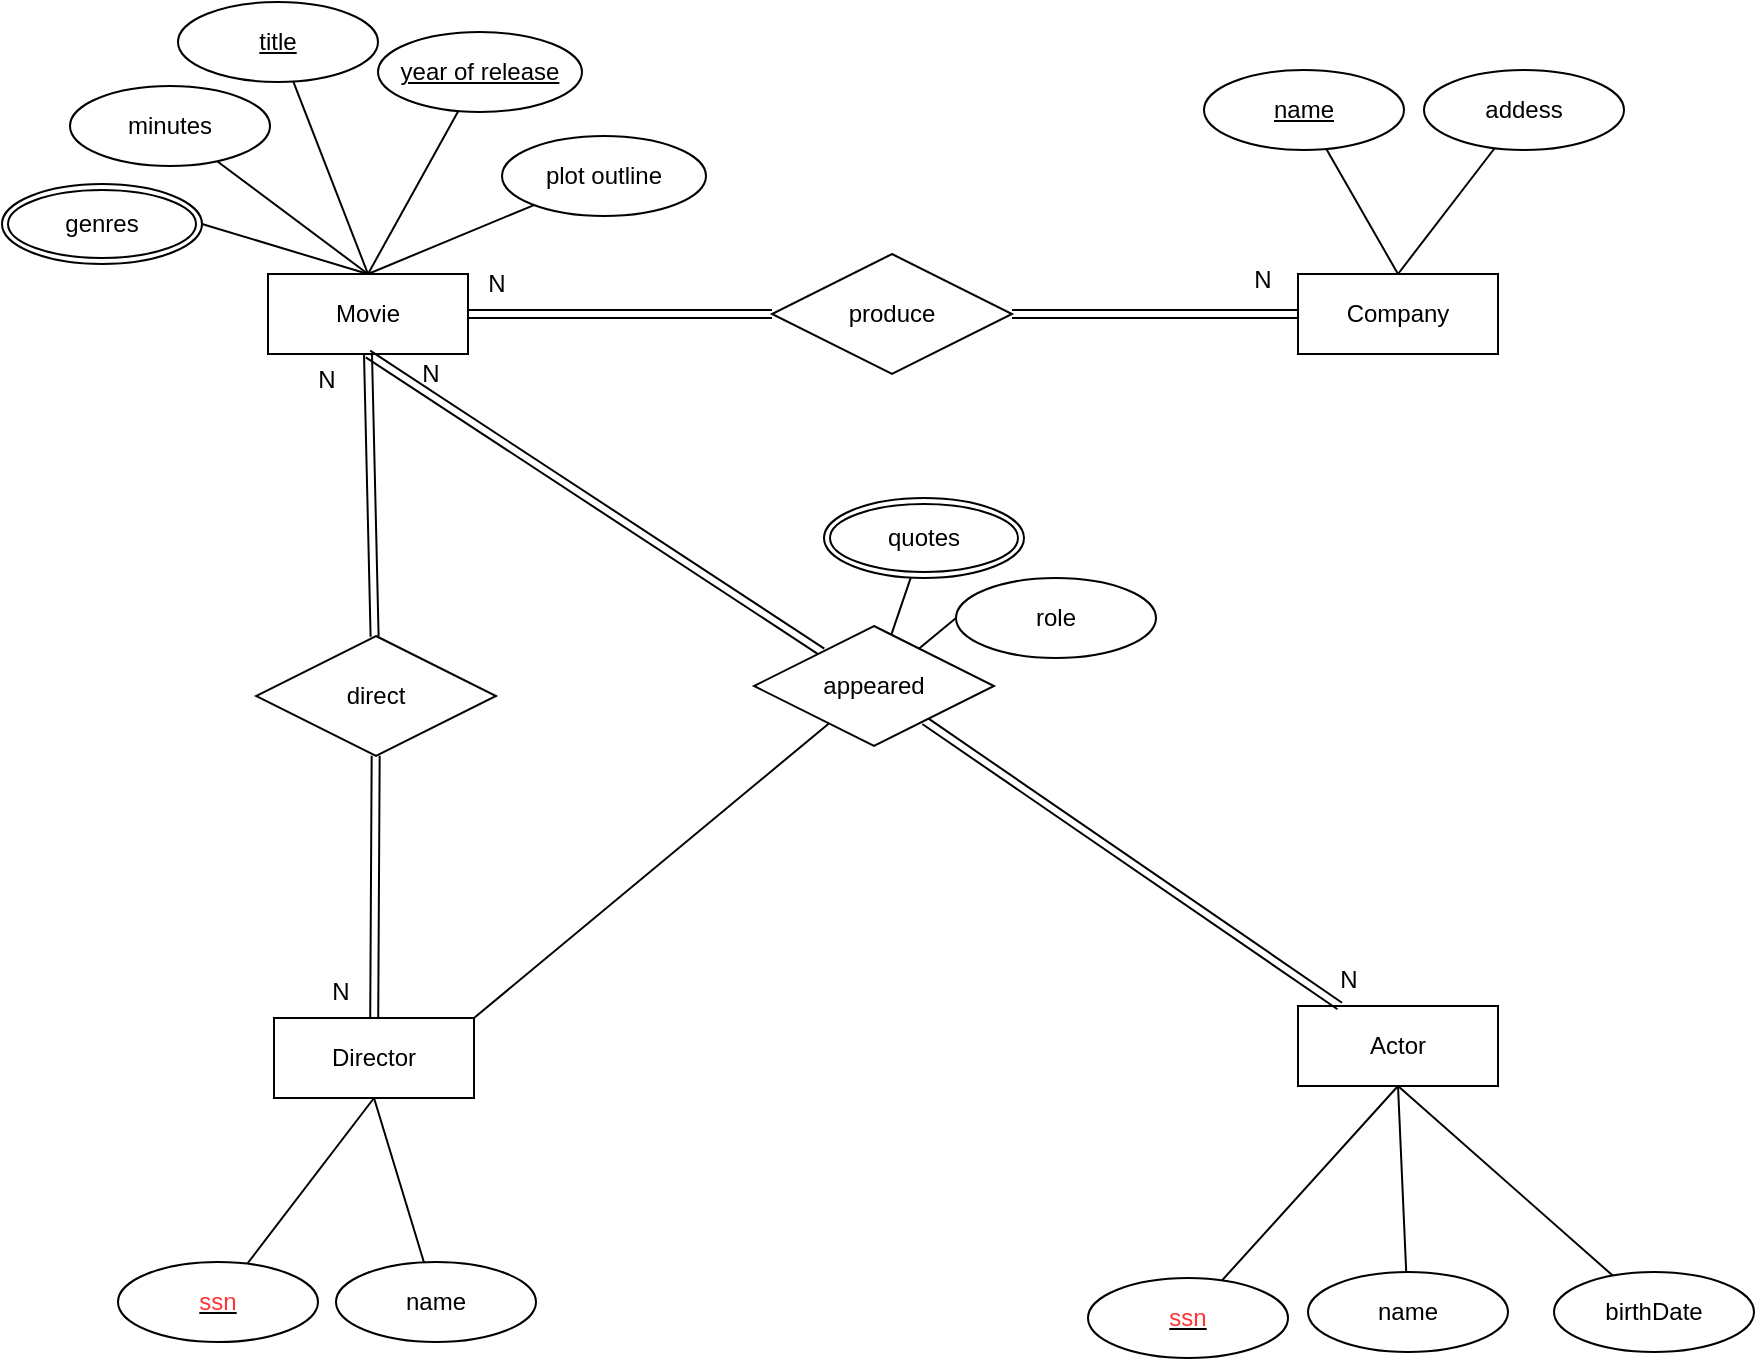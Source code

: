 <mxfile version="24.2.0" type="github">
  <diagram name="페이지-1" id="mjFrXahVR4kHwiT1oNfT">
    <mxGraphModel dx="1145" dy="805" grid="0" gridSize="10" guides="1" tooltips="1" connect="1" arrows="1" fold="1" page="1" pageScale="1" pageWidth="1600" pageHeight="900" math="0" shadow="0">
      <root>
        <mxCell id="0" />
        <mxCell id="1" parent="0" />
        <mxCell id="HttRAKErzIjSeqWAfoua-1" value="Director" style="whiteSpace=wrap;html=1;align=center;" vertex="1" parent="1">
          <mxGeometry x="365" y="610" width="100" height="40" as="geometry" />
        </mxCell>
        <mxCell id="HttRAKErzIjSeqWAfoua-25" style="edgeStyle=orthogonalEdgeStyle;rounded=0;orthogonalLoop=1;jettySize=auto;html=1;entryX=0;entryY=0.5;entryDx=0;entryDy=0;endArrow=none;endFill=0;shape=link;" edge="1" parent="1" source="HttRAKErzIjSeqWAfoua-2" target="HttRAKErzIjSeqWAfoua-24">
          <mxGeometry relative="1" as="geometry" />
        </mxCell>
        <mxCell id="HttRAKErzIjSeqWAfoua-2" value="Movie" style="whiteSpace=wrap;html=1;align=center;" vertex="1" parent="1">
          <mxGeometry x="362" y="238" width="100" height="40" as="geometry" />
        </mxCell>
        <mxCell id="HttRAKErzIjSeqWAfoua-5" value="Company" style="whiteSpace=wrap;html=1;align=center;" vertex="1" parent="1">
          <mxGeometry x="877" y="238" width="100" height="40" as="geometry" />
        </mxCell>
        <mxCell id="HttRAKErzIjSeqWAfoua-6" value="Actor" style="whiteSpace=wrap;html=1;align=center;" vertex="1" parent="1">
          <mxGeometry x="877" y="604" width="100" height="40" as="geometry" />
        </mxCell>
        <mxCell id="HttRAKErzIjSeqWAfoua-29" style="rounded=0;orthogonalLoop=1;jettySize=auto;html=1;endArrow=none;endFill=0;entryX=0.5;entryY=0;entryDx=0;entryDy=0;" edge="1" parent="1" source="HttRAKErzIjSeqWAfoua-7" target="HttRAKErzIjSeqWAfoua-2">
          <mxGeometry relative="1" as="geometry" />
        </mxCell>
        <mxCell id="HttRAKErzIjSeqWAfoua-7" value="&lt;u&gt;title&lt;/u&gt;" style="ellipse;whiteSpace=wrap;html=1;align=center;" vertex="1" parent="1">
          <mxGeometry x="317" y="102" width="100" height="40" as="geometry" />
        </mxCell>
        <mxCell id="HttRAKErzIjSeqWAfoua-34" style="rounded=0;orthogonalLoop=1;jettySize=auto;html=1;endArrow=none;endFill=0;entryX=0.5;entryY=0;entryDx=0;entryDy=0;" edge="1" parent="1" source="HttRAKErzIjSeqWAfoua-9" target="HttRAKErzIjSeqWAfoua-2">
          <mxGeometry relative="1" as="geometry">
            <mxPoint x="412" y="238" as="targetPoint" />
          </mxGeometry>
        </mxCell>
        <mxCell id="HttRAKErzIjSeqWAfoua-9" value="&lt;u&gt;year of release&lt;/u&gt;" style="ellipse;whiteSpace=wrap;html=1;align=center;" vertex="1" parent="1">
          <mxGeometry x="417" y="117" width="102" height="40" as="geometry" />
        </mxCell>
        <mxCell id="HttRAKErzIjSeqWAfoua-30" style="rounded=0;orthogonalLoop=1;jettySize=auto;html=1;entryX=0.5;entryY=0;entryDx=0;entryDy=0;endArrow=none;endFill=0;" edge="1" parent="1" source="HttRAKErzIjSeqWAfoua-10" target="HttRAKErzIjSeqWAfoua-2">
          <mxGeometry relative="1" as="geometry" />
        </mxCell>
        <mxCell id="HttRAKErzIjSeqWAfoua-10" value="minutes" style="ellipse;whiteSpace=wrap;html=1;align=center;" vertex="1" parent="1">
          <mxGeometry x="263" y="144" width="100" height="40" as="geometry" />
        </mxCell>
        <mxCell id="HttRAKErzIjSeqWAfoua-32" style="rounded=0;orthogonalLoop=1;jettySize=auto;html=1;entryX=0.5;entryY=0;entryDx=0;entryDy=0;endArrow=none;endFill=0;exitX=1;exitY=0.5;exitDx=0;exitDy=0;" edge="1" parent="1" source="HttRAKErzIjSeqWAfoua-70" target="HttRAKErzIjSeqWAfoua-2">
          <mxGeometry relative="1" as="geometry">
            <mxPoint x="295" y="201" as="sourcePoint" />
          </mxGeometry>
        </mxCell>
        <mxCell id="HttRAKErzIjSeqWAfoua-63" style="rounded=0;orthogonalLoop=1;jettySize=auto;html=1;endArrow=none;endFill=0;entryX=1;entryY=0;entryDx=0;entryDy=0;" edge="1" parent="1" source="HttRAKErzIjSeqWAfoua-61" target="HttRAKErzIjSeqWAfoua-1">
          <mxGeometry relative="1" as="geometry">
            <mxPoint x="598" y="630" as="sourcePoint" />
          </mxGeometry>
        </mxCell>
        <mxCell id="HttRAKErzIjSeqWAfoua-22" style="rounded=0;orthogonalLoop=1;jettySize=auto;html=1;entryX=0.5;entryY=1;entryDx=0;entryDy=0;endArrow=none;endFill=0;shape=link;" edge="1" parent="1" source="HttRAKErzIjSeqWAfoua-21" target="HttRAKErzIjSeqWAfoua-2">
          <mxGeometry relative="1" as="geometry" />
        </mxCell>
        <mxCell id="HttRAKErzIjSeqWAfoua-23" style="rounded=0;orthogonalLoop=1;jettySize=auto;html=1;endArrow=none;endFill=0;shape=link;" edge="1" parent="1" source="HttRAKErzIjSeqWAfoua-21" target="HttRAKErzIjSeqWAfoua-1">
          <mxGeometry relative="1" as="geometry" />
        </mxCell>
        <mxCell id="HttRAKErzIjSeqWAfoua-21" value="direct" style="shape=rhombus;perimeter=rhombusPerimeter;whiteSpace=wrap;html=1;align=center;" vertex="1" parent="1">
          <mxGeometry x="356" y="419" width="120" height="60" as="geometry" />
        </mxCell>
        <mxCell id="HttRAKErzIjSeqWAfoua-26" style="edgeStyle=orthogonalEdgeStyle;rounded=0;orthogonalLoop=1;jettySize=auto;html=1;endArrow=none;endFill=0;shape=link;" edge="1" parent="1" source="HttRAKErzIjSeqWAfoua-24" target="HttRAKErzIjSeqWAfoua-5">
          <mxGeometry relative="1" as="geometry" />
        </mxCell>
        <mxCell id="HttRAKErzIjSeqWAfoua-24" value="produce" style="shape=rhombus;perimeter=rhombusPerimeter;whiteSpace=wrap;html=1;align=center;" vertex="1" parent="1">
          <mxGeometry x="614" y="228" width="120" height="60" as="geometry" />
        </mxCell>
        <mxCell id="HttRAKErzIjSeqWAfoua-33" style="rounded=0;orthogonalLoop=1;jettySize=auto;html=1;entryX=0.5;entryY=0;entryDx=0;entryDy=0;endArrow=none;endFill=0;" edge="1" parent="1" source="HttRAKErzIjSeqWAfoua-27" target="HttRAKErzIjSeqWAfoua-2">
          <mxGeometry relative="1" as="geometry" />
        </mxCell>
        <mxCell id="HttRAKErzIjSeqWAfoua-27" value="plot outline" style="ellipse;whiteSpace=wrap;html=1;align=center;" vertex="1" parent="1">
          <mxGeometry x="479" y="169" width="102" height="40" as="geometry" />
        </mxCell>
        <mxCell id="HttRAKErzIjSeqWAfoua-40" style="rounded=0;orthogonalLoop=1;jettySize=auto;html=1;endArrow=none;endFill=0;entryX=0.5;entryY=0;entryDx=0;entryDy=0;" edge="1" parent="1" source="HttRAKErzIjSeqWAfoua-37" target="HttRAKErzIjSeqWAfoua-5">
          <mxGeometry relative="1" as="geometry" />
        </mxCell>
        <mxCell id="HttRAKErzIjSeqWAfoua-37" value="&lt;u&gt;name&lt;/u&gt;" style="ellipse;whiteSpace=wrap;html=1;align=center;" vertex="1" parent="1">
          <mxGeometry x="830" y="136" width="100" height="40" as="geometry" />
        </mxCell>
        <mxCell id="HttRAKErzIjSeqWAfoua-41" style="rounded=0;orthogonalLoop=1;jettySize=auto;html=1;endArrow=none;endFill=0;" edge="1" parent="1" source="HttRAKErzIjSeqWAfoua-39">
          <mxGeometry relative="1" as="geometry">
            <mxPoint x="927" y="238" as="targetPoint" />
          </mxGeometry>
        </mxCell>
        <mxCell id="HttRAKErzIjSeqWAfoua-39" value="addess" style="ellipse;whiteSpace=wrap;html=1;align=center;" vertex="1" parent="1">
          <mxGeometry x="940" y="136" width="100" height="40" as="geometry" />
        </mxCell>
        <mxCell id="HttRAKErzIjSeqWAfoua-46" style="rounded=0;orthogonalLoop=1;jettySize=auto;html=1;entryX=0.5;entryY=1;entryDx=0;entryDy=0;endArrow=none;endFill=0;" edge="1" parent="1" source="HttRAKErzIjSeqWAfoua-42" target="HttRAKErzIjSeqWAfoua-6">
          <mxGeometry relative="1" as="geometry" />
        </mxCell>
        <mxCell id="HttRAKErzIjSeqWAfoua-42" value="name" style="ellipse;whiteSpace=wrap;html=1;align=center;" vertex="1" parent="1">
          <mxGeometry x="882" y="737" width="100" height="40" as="geometry" />
        </mxCell>
        <mxCell id="HttRAKErzIjSeqWAfoua-47" style="rounded=0;orthogonalLoop=1;jettySize=auto;html=1;entryX=0.5;entryY=1;entryDx=0;entryDy=0;endArrow=none;endFill=0;" edge="1" parent="1" source="HttRAKErzIjSeqWAfoua-43" target="HttRAKErzIjSeqWAfoua-6">
          <mxGeometry relative="1" as="geometry" />
        </mxCell>
        <mxCell id="HttRAKErzIjSeqWAfoua-43" value="birthDate" style="ellipse;whiteSpace=wrap;html=1;align=center;" vertex="1" parent="1">
          <mxGeometry x="1005" y="737" width="100" height="40" as="geometry" />
        </mxCell>
        <mxCell id="HttRAKErzIjSeqWAfoua-50" style="rounded=0;orthogonalLoop=1;jettySize=auto;html=1;endArrow=none;endFill=0;entryX=0.5;entryY=1;entryDx=0;entryDy=0;" edge="1" parent="1" source="HttRAKErzIjSeqWAfoua-49" target="HttRAKErzIjSeqWAfoua-6">
          <mxGeometry relative="1" as="geometry" />
        </mxCell>
        <mxCell id="HttRAKErzIjSeqWAfoua-49" value="&lt;u&gt;&lt;font color=&quot;#ff3333&quot;&gt;ssn&lt;/font&gt;&lt;/u&gt;" style="ellipse;whiteSpace=wrap;html=1;align=center;" vertex="1" parent="1">
          <mxGeometry x="772" y="740" width="100" height="40" as="geometry" />
        </mxCell>
        <mxCell id="HttRAKErzIjSeqWAfoua-58" style="rounded=0;orthogonalLoop=1;jettySize=auto;html=1;entryX=0.5;entryY=1;entryDx=0;entryDy=0;endArrow=none;endFill=0;" edge="1" parent="1" source="HttRAKErzIjSeqWAfoua-51" target="HttRAKErzIjSeqWAfoua-1">
          <mxGeometry relative="1" as="geometry" />
        </mxCell>
        <mxCell id="HttRAKErzIjSeqWAfoua-51" value="&lt;u&gt;&lt;font color=&quot;#ff3333&quot;&gt;ssn&lt;/font&gt;&lt;/u&gt;" style="ellipse;whiteSpace=wrap;html=1;align=center;" vertex="1" parent="1">
          <mxGeometry x="287" y="732" width="100" height="40" as="geometry" />
        </mxCell>
        <mxCell id="HttRAKErzIjSeqWAfoua-60" style="rounded=0;orthogonalLoop=1;jettySize=auto;html=1;entryX=0.5;entryY=1;entryDx=0;entryDy=0;endArrow=none;endFill=0;" edge="1" parent="1" source="HttRAKErzIjSeqWAfoua-52" target="HttRAKErzIjSeqWAfoua-1">
          <mxGeometry relative="1" as="geometry" />
        </mxCell>
        <mxCell id="HttRAKErzIjSeqWAfoua-52" value="name" style="ellipse;whiteSpace=wrap;html=1;align=center;" vertex="1" parent="1">
          <mxGeometry x="396" y="732" width="100" height="40" as="geometry" />
        </mxCell>
        <mxCell id="HttRAKErzIjSeqWAfoua-64" style="rounded=0;orthogonalLoop=1;jettySize=auto;html=1;entryX=0.5;entryY=1;entryDx=0;entryDy=0;endArrow=none;endFill=0;shape=link;" edge="1" parent="1" source="HttRAKErzIjSeqWAfoua-61" target="HttRAKErzIjSeqWAfoua-2">
          <mxGeometry relative="1" as="geometry" />
        </mxCell>
        <mxCell id="HttRAKErzIjSeqWAfoua-65" style="rounded=0;orthogonalLoop=1;jettySize=auto;html=1;endArrow=none;endFill=0;shape=link;" edge="1" parent="1" source="HttRAKErzIjSeqWAfoua-61" target="HttRAKErzIjSeqWAfoua-6">
          <mxGeometry relative="1" as="geometry" />
        </mxCell>
        <mxCell id="HttRAKErzIjSeqWAfoua-79" style="rounded=0;orthogonalLoop=1;jettySize=auto;html=1;entryX=0;entryY=0.5;entryDx=0;entryDy=0;endArrow=none;endFill=0;" edge="1" parent="1" source="HttRAKErzIjSeqWAfoua-61" target="HttRAKErzIjSeqWAfoua-78">
          <mxGeometry relative="1" as="geometry" />
        </mxCell>
        <mxCell id="HttRAKErzIjSeqWAfoua-61" value="appeared" style="shape=rhombus;perimeter=rhombusPerimeter;whiteSpace=wrap;html=1;align=center;" vertex="1" parent="1">
          <mxGeometry x="605" y="414" width="120" height="60" as="geometry" />
        </mxCell>
        <mxCell id="HttRAKErzIjSeqWAfoua-70" value="genres" style="ellipse;shape=doubleEllipse;margin=3;whiteSpace=wrap;html=1;align=center;" vertex="1" parent="1">
          <mxGeometry x="229" y="193" width="100" height="40" as="geometry" />
        </mxCell>
        <mxCell id="HttRAKErzIjSeqWAfoua-78" value="role" style="ellipse;whiteSpace=wrap;html=1;align=center;" vertex="1" parent="1">
          <mxGeometry x="706" y="390" width="100" height="40" as="geometry" />
        </mxCell>
        <mxCell id="HttRAKErzIjSeqWAfoua-81" style="rounded=0;orthogonalLoop=1;jettySize=auto;html=1;endArrow=none;endFill=0;" edge="1" parent="1" source="HttRAKErzIjSeqWAfoua-80" target="HttRAKErzIjSeqWAfoua-61">
          <mxGeometry relative="1" as="geometry" />
        </mxCell>
        <mxCell id="HttRAKErzIjSeqWAfoua-80" value="quotes" style="ellipse;shape=doubleEllipse;margin=3;whiteSpace=wrap;html=1;align=center;" vertex="1" parent="1">
          <mxGeometry x="640" y="350" width="100" height="40" as="geometry" />
        </mxCell>
        <mxCell id="HttRAKErzIjSeqWAfoua-82" value="N" style="text;html=1;align=center;verticalAlign=middle;resizable=0;points=[];autosize=1;strokeColor=none;fillColor=none;" vertex="1" parent="1">
          <mxGeometry x="845" y="228" width="27" height="26" as="geometry" />
        </mxCell>
        <mxCell id="HttRAKErzIjSeqWAfoua-83" value="N" style="text;html=1;align=center;verticalAlign=middle;resizable=0;points=[];autosize=1;strokeColor=none;fillColor=none;" vertex="1" parent="1">
          <mxGeometry x="462" y="230" width="27" height="26" as="geometry" />
        </mxCell>
        <mxCell id="HttRAKErzIjSeqWAfoua-84" value="N" style="text;html=1;align=center;verticalAlign=middle;resizable=0;points=[];autosize=1;strokeColor=none;fillColor=none;" vertex="1" parent="1">
          <mxGeometry x="429" y="275" width="27" height="26" as="geometry" />
        </mxCell>
        <mxCell id="HttRAKErzIjSeqWAfoua-85" value="N" style="text;html=1;align=center;verticalAlign=middle;resizable=0;points=[];autosize=1;strokeColor=none;fillColor=none;" vertex="1" parent="1">
          <mxGeometry x="888" y="578" width="27" height="26" as="geometry" />
        </mxCell>
        <mxCell id="HttRAKErzIjSeqWAfoua-86" value="N" style="text;html=1;align=center;verticalAlign=middle;resizable=0;points=[];autosize=1;strokeColor=none;fillColor=none;" vertex="1" parent="1">
          <mxGeometry x="377" y="278" width="27" height="26" as="geometry" />
        </mxCell>
        <mxCell id="HttRAKErzIjSeqWAfoua-87" value="N" style="text;html=1;align=center;verticalAlign=middle;resizable=0;points=[];autosize=1;strokeColor=none;fillColor=none;" vertex="1" parent="1">
          <mxGeometry x="384" y="584" width="27" height="26" as="geometry" />
        </mxCell>
      </root>
    </mxGraphModel>
  </diagram>
</mxfile>

